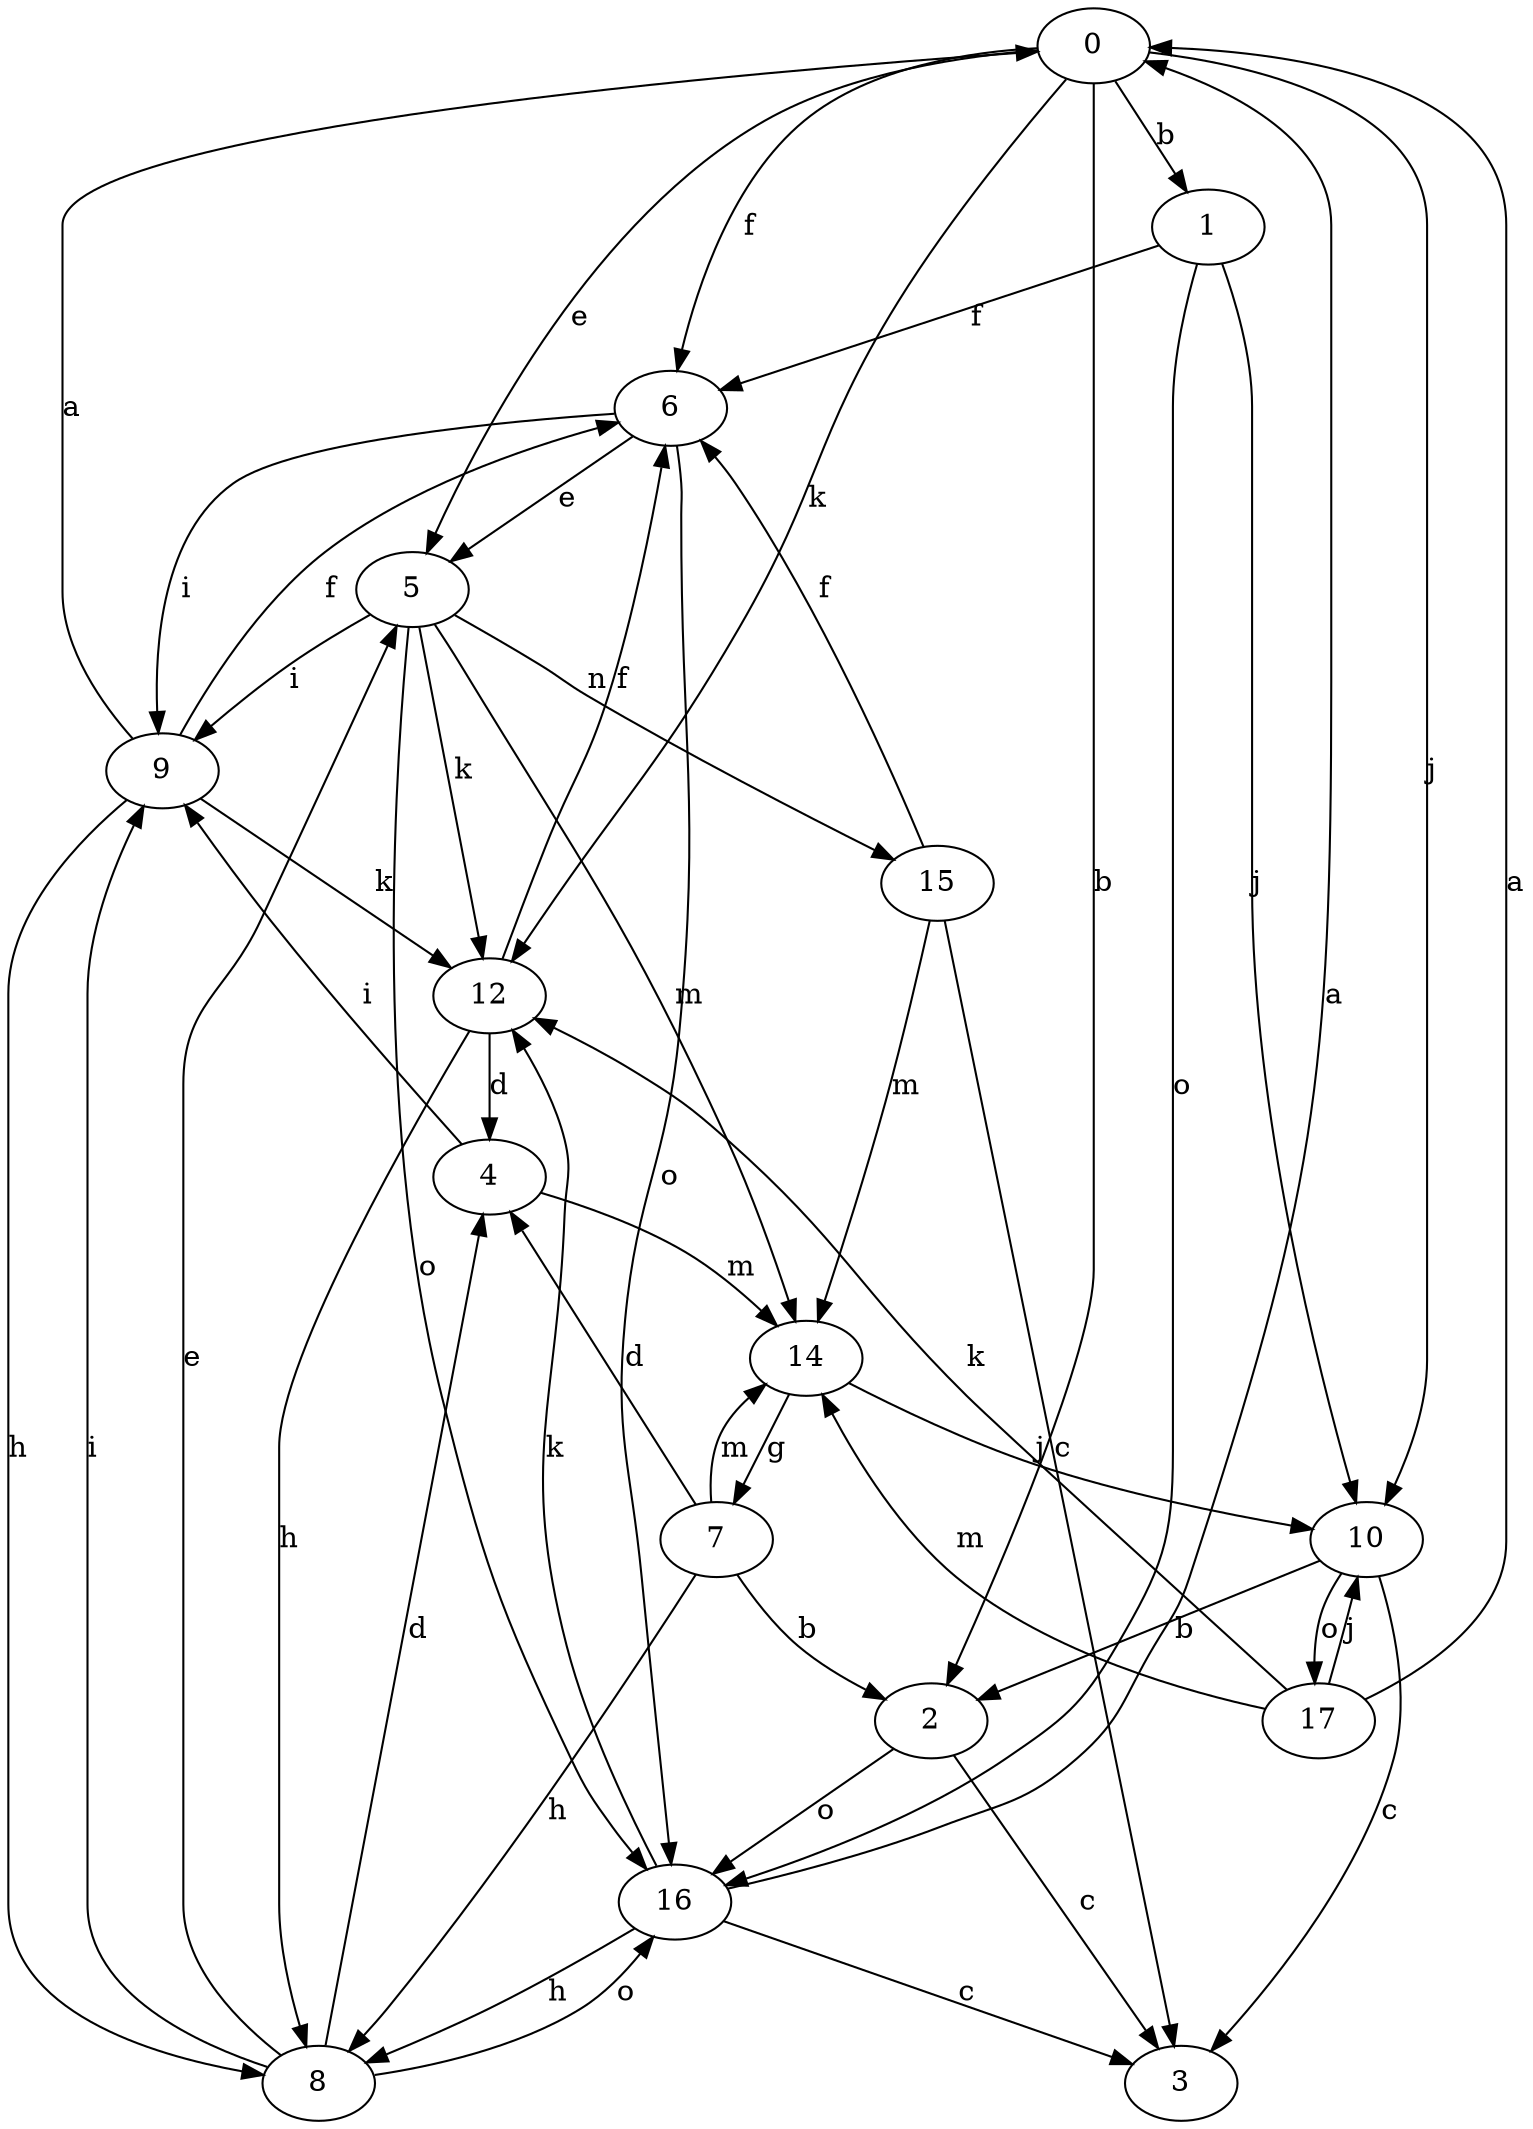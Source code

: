 strict digraph  {
0;
1;
2;
3;
4;
5;
6;
7;
8;
9;
10;
12;
14;
15;
16;
17;
0 -> 1  [label=b];
0 -> 2  [label=b];
0 -> 5  [label=e];
0 -> 6  [label=f];
0 -> 10  [label=j];
0 -> 12  [label=k];
1 -> 6  [label=f];
1 -> 10  [label=j];
1 -> 16  [label=o];
2 -> 3  [label=c];
2 -> 16  [label=o];
4 -> 9  [label=i];
4 -> 14  [label=m];
5 -> 9  [label=i];
5 -> 12  [label=k];
5 -> 14  [label=m];
5 -> 15  [label=n];
5 -> 16  [label=o];
6 -> 5  [label=e];
6 -> 9  [label=i];
6 -> 16  [label=o];
7 -> 2  [label=b];
7 -> 4  [label=d];
7 -> 8  [label=h];
7 -> 14  [label=m];
8 -> 4  [label=d];
8 -> 5  [label=e];
8 -> 9  [label=i];
8 -> 16  [label=o];
9 -> 0  [label=a];
9 -> 6  [label=f];
9 -> 8  [label=h];
9 -> 12  [label=k];
10 -> 2  [label=b];
10 -> 3  [label=c];
10 -> 17  [label=o];
12 -> 4  [label=d];
12 -> 6  [label=f];
12 -> 8  [label=h];
14 -> 7  [label=g];
14 -> 10  [label=j];
15 -> 3  [label=c];
15 -> 6  [label=f];
15 -> 14  [label=m];
16 -> 0  [label=a];
16 -> 3  [label=c];
16 -> 8  [label=h];
16 -> 12  [label=k];
17 -> 0  [label=a];
17 -> 10  [label=j];
17 -> 12  [label=k];
17 -> 14  [label=m];
}
